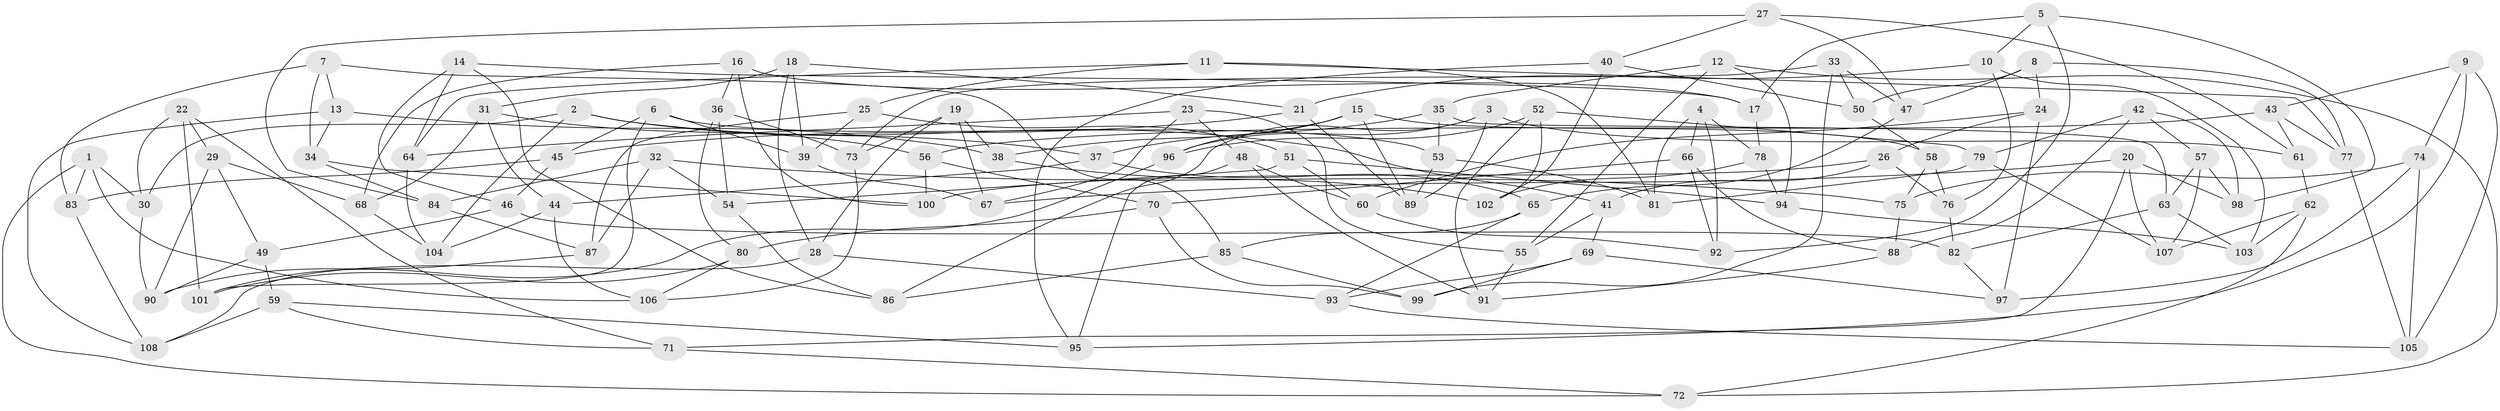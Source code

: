 // Generated by graph-tools (version 1.1) at 2025/50/03/09/25 03:50:55]
// undirected, 108 vertices, 216 edges
graph export_dot {
graph [start="1"]
  node [color=gray90,style=filled];
  1;
  2;
  3;
  4;
  5;
  6;
  7;
  8;
  9;
  10;
  11;
  12;
  13;
  14;
  15;
  16;
  17;
  18;
  19;
  20;
  21;
  22;
  23;
  24;
  25;
  26;
  27;
  28;
  29;
  30;
  31;
  32;
  33;
  34;
  35;
  36;
  37;
  38;
  39;
  40;
  41;
  42;
  43;
  44;
  45;
  46;
  47;
  48;
  49;
  50;
  51;
  52;
  53;
  54;
  55;
  56;
  57;
  58;
  59;
  60;
  61;
  62;
  63;
  64;
  65;
  66;
  67;
  68;
  69;
  70;
  71;
  72;
  73;
  74;
  75;
  76;
  77;
  78;
  79;
  80;
  81;
  82;
  83;
  84;
  85;
  86;
  87;
  88;
  89;
  90;
  91;
  92;
  93;
  94;
  95;
  96;
  97;
  98;
  99;
  100;
  101;
  102;
  103;
  104;
  105;
  106;
  107;
  108;
  1 -- 30;
  1 -- 72;
  1 -- 106;
  1 -- 83;
  2 -- 30;
  2 -- 37;
  2 -- 104;
  2 -- 41;
  3 -- 89;
  3 -- 96;
  3 -- 86;
  3 -- 61;
  4 -- 81;
  4 -- 92;
  4 -- 66;
  4 -- 78;
  5 -- 92;
  5 -- 10;
  5 -- 17;
  5 -- 98;
  6 -- 53;
  6 -- 39;
  6 -- 101;
  6 -- 45;
  7 -- 34;
  7 -- 13;
  7 -- 83;
  7 -- 85;
  8 -- 77;
  8 -- 50;
  8 -- 24;
  8 -- 47;
  9 -- 105;
  9 -- 95;
  9 -- 43;
  9 -- 74;
  10 -- 21;
  10 -- 76;
  10 -- 103;
  11 -- 64;
  11 -- 81;
  11 -- 77;
  11 -- 25;
  12 -- 94;
  12 -- 55;
  12 -- 35;
  12 -- 72;
  13 -- 108;
  13 -- 34;
  13 -- 38;
  14 -- 17;
  14 -- 46;
  14 -- 64;
  14 -- 86;
  15 -- 96;
  15 -- 89;
  15 -- 58;
  15 -- 38;
  16 -- 100;
  16 -- 36;
  16 -- 17;
  16 -- 68;
  17 -- 78;
  18 -- 31;
  18 -- 21;
  18 -- 28;
  18 -- 39;
  19 -- 38;
  19 -- 73;
  19 -- 28;
  19 -- 67;
  20 -- 98;
  20 -- 107;
  20 -- 67;
  20 -- 71;
  21 -- 45;
  21 -- 89;
  22 -- 29;
  22 -- 101;
  22 -- 30;
  22 -- 71;
  23 -- 64;
  23 -- 48;
  23 -- 55;
  23 -- 67;
  24 -- 26;
  24 -- 97;
  24 -- 60;
  25 -- 51;
  25 -- 87;
  25 -- 39;
  26 -- 76;
  26 -- 100;
  26 -- 41;
  27 -- 40;
  27 -- 61;
  27 -- 84;
  27 -- 47;
  28 -- 93;
  28 -- 108;
  29 -- 68;
  29 -- 49;
  29 -- 90;
  30 -- 90;
  31 -- 44;
  31 -- 68;
  31 -- 56;
  32 -- 84;
  32 -- 54;
  32 -- 87;
  32 -- 75;
  33 -- 73;
  33 -- 50;
  33 -- 99;
  33 -- 47;
  34 -- 84;
  34 -- 100;
  35 -- 53;
  35 -- 37;
  35 -- 63;
  36 -- 73;
  36 -- 80;
  36 -- 54;
  37 -- 44;
  37 -- 65;
  38 -- 102;
  39 -- 67;
  40 -- 50;
  40 -- 95;
  40 -- 102;
  41 -- 69;
  41 -- 55;
  42 -- 57;
  42 -- 98;
  42 -- 79;
  42 -- 88;
  43 -- 56;
  43 -- 77;
  43 -- 61;
  44 -- 104;
  44 -- 106;
  45 -- 83;
  45 -- 46;
  46 -- 82;
  46 -- 49;
  47 -- 65;
  48 -- 91;
  48 -- 60;
  48 -- 95;
  49 -- 90;
  49 -- 59;
  50 -- 58;
  51 -- 60;
  51 -- 54;
  51 -- 94;
  52 -- 96;
  52 -- 102;
  52 -- 91;
  52 -- 79;
  53 -- 89;
  53 -- 81;
  54 -- 86;
  55 -- 91;
  56 -- 100;
  56 -- 70;
  57 -- 63;
  57 -- 107;
  57 -- 98;
  58 -- 75;
  58 -- 76;
  59 -- 71;
  59 -- 95;
  59 -- 108;
  60 -- 92;
  61 -- 62;
  62 -- 103;
  62 -- 107;
  62 -- 72;
  63 -- 82;
  63 -- 103;
  64 -- 104;
  65 -- 93;
  65 -- 85;
  66 -- 88;
  66 -- 92;
  66 -- 70;
  68 -- 104;
  69 -- 97;
  69 -- 99;
  69 -- 93;
  70 -- 99;
  70 -- 80;
  71 -- 72;
  73 -- 106;
  74 -- 75;
  74 -- 97;
  74 -- 105;
  75 -- 88;
  76 -- 82;
  77 -- 105;
  78 -- 94;
  78 -- 102;
  79 -- 81;
  79 -- 107;
  80 -- 106;
  80 -- 101;
  82 -- 97;
  83 -- 108;
  84 -- 87;
  85 -- 99;
  85 -- 86;
  87 -- 90;
  88 -- 91;
  93 -- 105;
  94 -- 103;
  96 -- 101;
}
